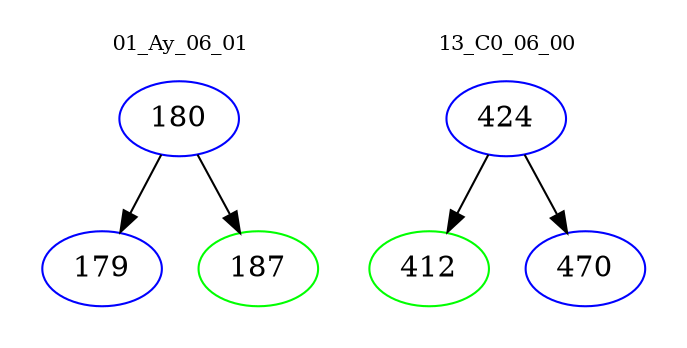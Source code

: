 digraph{
subgraph cluster_0 {
color = white
label = "01_Ay_06_01";
fontsize=10;
T0_180 [label="180", color="blue"]
T0_180 -> T0_179 [color="black"]
T0_179 [label="179", color="blue"]
T0_180 -> T0_187 [color="black"]
T0_187 [label="187", color="green"]
}
subgraph cluster_1 {
color = white
label = "13_C0_06_00";
fontsize=10;
T1_424 [label="424", color="blue"]
T1_424 -> T1_412 [color="black"]
T1_412 [label="412", color="green"]
T1_424 -> T1_470 [color="black"]
T1_470 [label="470", color="blue"]
}
}

